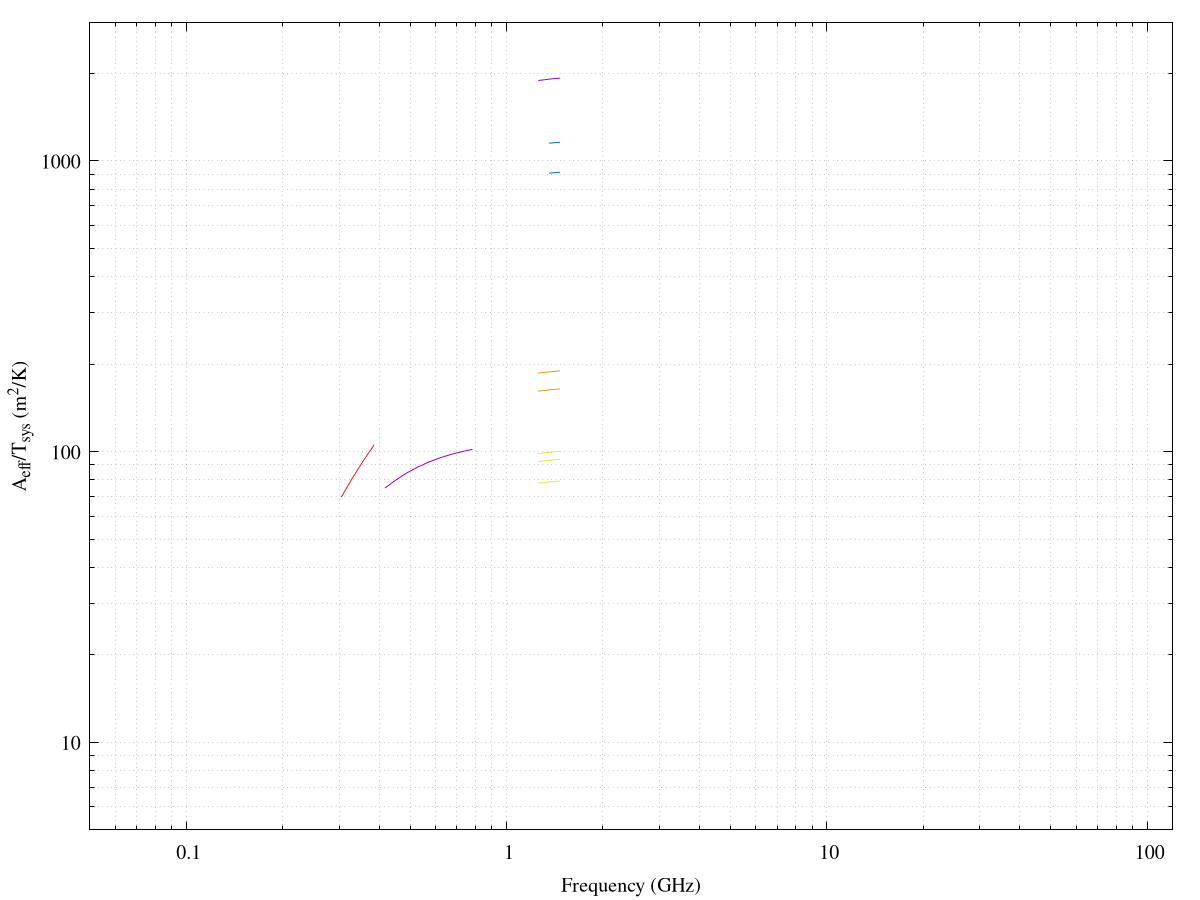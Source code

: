 set term x11 font 'Times, 10'

# SKA1-Mid
# SKA1-Mid SKA dishes only
# MeerKAT
# FAST
# Arecibo
# Effelsberg
# GBT (GBNCC)
# uGMRT
# Parkes
# LOFAR

# constants, functions etc.
pi      = 3.14159
Tsky(x) = 25.2*(0.408/x)**2.75   # x = freq in GHz

fullska(x) = 1.0e+6/(30.0+Tsky(x))

## The telescopes ##
# First the non-SKA single dish components. 
# Let's go for decreasing dish diameter
#

# FAST
fast_func(x)  = 40000.0/(20.0+Tsky(x))
fast(x) = x>=1.530 ? 1/0 : x<=1.230 ? 1/0 : fast_func(x)

# Arecibo
ao_func(x)  = 28704.0/(24.0+Tsky(x)) 
ao_centre(x) = x>=1.57 ? 1/0 : x<=1.27 ? 1/0 : ao_func(x) # 10.4 K/Jy
ao_ring(x) = x>=1.57 ? 1/0 : x<=1.27 ? 1/0 : ao_func(x)*(8.2/10.4) # 8.2 K/Jy

# Effelsberg MB-7 HTRU-N
eff_func(x)  = 0.525*pi*100**2*0.25/(21.0+Tsky(x))
eff_centre(x) = x>=1.4875 ? 1/0 : x<=1.2325 ? 1/0 : eff_func(x)
eff_ring(x) = x>=1.4875 ? 1/0 : x<=1.2325 ? 1/0 : eff_func(x)*(0.455/0.525)

# GBT - GBNCC
gbt_func(x)  = 5520/(23.0+Tsky(x)) # 2 K/Jy
gbt(x) = x>=0.400 ? 1/0 : x<=0.300 ? 1/0 : gbt_func(x)

# Parkes MB-13 HTRU/SUPERB
pks_func(x)  = 0.86*0.86*pi*64**2*0.25/(23.0+Tsky(x))
pks_centre(x) = x>=1.582 ? 1/0 : x<=1.182 ? 1/0 : pks_func(x)            # 0.735 K/Jy
pks_inner(x) = x>=1.582 ? 1/0 : x<=1.182 ? 1/0 : pks_func(x)*0.690/0.735 # 0.690 K/Jy
pks_outer(x) = x>=1.582 ? 1/0 : x<=1.182 ? 1/0 : pks_func(x)*0.581/0.735 # 0.581 K/Jy

# Next add in aperture arrays
#

# uGMRT

# UTMOST
utmost_func(x)  = 0.5*18200.0/(200.0+Tsky(x))
utmost(x) = x>=0.86 ? 1/0 : x<=0.830 ? 1/0 : utmost_func(x) # NB the BW is so narrow it doesn't display

# CHIME
# https://arxiv.org/pdf/1609.00929.pdf
chime_func(x)  = 5520.0/(50.0+Tsky(x))
chime(x) = x>=0.8 ? 1/0 : x<=0.4 ? 1/0 : chime_func(x)

# LOFAR LOTAS
# lt 8

# MWA

# Plot properties
set key bottom right box
unset key
set ylabel "A_{eff}/T_{sys} (m^2/K)" font 'Times, 15'
set xlabel "Frequency (GHz)" font 'Times, 15'
set logscale xy
set xrange [0.050:120.0]
set yrange [5:3000]
set grid mxtics mytics #lt -1 lc rgb 'gray90'
set grid xtics ytics #lt -1 lc rgb 'gray70'
set xtics font "Times, 15"
set ytics font "Times, 15"

# Plot the non-SKA components
plot fast(x) wi li lt 1 title "FAST MB-19", ao_centre(x) wi li lt 6 title "Arecibo MB-7", ao_ring(x) wi li lt 6 notitle, eff_centre(x) wi li lt 4 title "Effelsberg MB-7", eff_ring(x) wi li lt 4 notitle, gbt(x) wi li lt 7 title "GBT", pks_centre(x) wi li lt 5 title "Parkes MB-13", pks_inner(x) wi li lt 5 notitle, pks_outer(x) wi li lt 5 notitle, chime(x) wi li lt 9 title "CHIME", "lofar" u 1:(12.0*$2/(140.0+Tsky($1))) wi li lt 3 title "LOFAR Superterp", "lofar" u 1:((66.0*$2)/(140.0+Tsky($1))) wi li lt 3 title "LOFAR Core", "lofar" u 1:((66.0*$2+14.0*2.0*$2)/(140.0+Tsky($1))) wi li lt 3 title "LOFAR NL"

# Not sure what/how to add uGMRT yet, for pulsar applications
# Coherent GMRT
#, "ugmrt" u ($1*0.001):(30*2760*$4)/($2+$3+Tsky($1*0.001))) wi li title "uGMRT"
# Incoherent GMRT a la GHRSS
#, "ugmrt" u ($1*0.001):((sqrt(30)*2760*$4)/($2+$3+Tsky($1*0.001))) wi li title "uGMRT"
# According to this http://www.gmrt.ncra.tifr.res.in/gmrt_hpage/Users/doc/GMRT-specs.pdf can do 4 beams for incoherent or coherent. It seems the GHRSS did 1 x 32-MHz beam. Coherent gain is v impressive but SS is 30*(25m/25km)^2 is 3*10^-5 worse than for incoherent mode. If it could do lots of beams it would be awesome, especially in the SKA Band 1 region.

# UTMOST - special case as BW is so narrow
#set style line 1 lc -1 lw 1 dashtype 2
#set style line 2 lc -1 lw 1
#set style line 3 lc rgb "#66CDAA" dashtype 2 lw 1
#set style line 4 lc rgb "#66CDAA" lw 1
#set style line 5 lc rgb "#FA8072" dashtype 2 lw 1
#set style line 6 lc rgb "#FA8072" lw 1
set arrow from 0.830,91 to 0.860,91 nohead lt 8 front

# Label the non-SKA single dish components
set label "FAST MB-19" front at 1.15,2100
set label "Arecibo MB-7" front at 1.6,1000
set label "Effelsberg MB-7" front at 1.5,175
set label "GBT" front at 0.32, 70
set label "Parkes MB-13" front at 1.7,100
set label "UTMOST" front at 0.7,80
set label "CHIME" front at 0.42,100
set label "LOFAR HBA (Superterp, core, NL)" front at 0.25,20

# Overplot the SKA-Mid components
replot "skamid_500m_50pct" u 1:2 wi li lt -1 title "SKA1-Mid inner 1 km", "skamid_20km_50pct" u 1:2 wi li lt -1 title "SKA1-Mid inner 20 km", "skamid_full_50pct" u 1:2 wi li lt -1 title "SKA1-Mid (full)"
# MeerKAT alone
replot "mk_500m_50pct" u 1:($2*64.0/38.0) wi li lt 2 title "MeerKAT (full)", "mk_500m_50pct" u 1:2 wi li lt 2 title "MeerKAT inner 1 km"
#replot "skamid_500m_50pct" u 1:2 wi li lt -1 title "SKA1-Mid (SKA1+MeerKAT) inner 1 km", "mk_500m_50pct" u 1:($2*64.0/38.0) wi li lt 2 title "MeerKAT (full)", "mk_500m_50pct" u 1:2 wi li lt 2 title "MeerKAT inner 1 km", "mid_500m_50pct" u 1:2 wi li title "SKA1 dishes only inner 1 km"

# Label the SKA-Mid components
set label "SKA1-Mid (incl. MeerKAT, 1 km, 20 km, full)" front at 2,1500
set label "MeerKAT (1 km, full)" front at 3.3,350

# Overplot the SKA-Low components
replot "ska1-low_full" u ($1):($2/(40.0+Tsky($1))) wi li lt 8, "ska1-low_full" u ($1):((404.0/512.0)*$2/(40.0+Tsky($1))) wi li lt 8, "ska1-low_full" u ($1):((224.0/512.0)*$2/(40.0+Tsky($1))) wi li lt 8

# Label the SKA-Low components
set label "SKA1-Low (1km, 20km, full)" front at 0.092,210 textcolor lt 8


# Full SKA comparison curves
replot fullska(x) lt 0, 0.5*fullska(x) lt 0, 0.1*fullska(x) lt 0, 0.01*fullska(x) lt 0
# Full SKA comparison labels
set label "100% SKA/(30 K + Tsky)" front at 0.11, 750 rotate by 65 textcolor lt 0
set label "50% SKA/(30 K + Tsky)" front at 0.14, 750 rotate by 65 textcolor lt 0
set label "10% SKA/(30 K + Tsky)" front at 0.08, 30 rotate by 65 textcolor lt 0
set label "1% SKA/(30 K + Tsky)" front at 0.15, 15 rotate by 65 textcolor lt 0
replot

# ngVLA
replot "ngvla_core_4.txt" u 1:2 wi li lt 7, "ngvla_core_5.txt" u 1:2 wi li lt 7, "ngvla_core_6.txt" u 1:2 wi li lt 7
replot "ngvla_main_4.txt" u 1:2 wi li lt 7, "ngvla_main_5.txt" u 1:2 wi li lt 7, "ngvla_main_6.txt" u 1:2 wi li lt 7
replot "ngvla_full_4.txt" u 1:2 wi li lt 7, "ngvla_full_5.txt" u 1:2 wi li lt 7, "ngvla_full_6.txt" u 1:2 wi li lt 7
#ngVLA labels
set label "ngVLA (full array: 263 dishes)" front at 25,1700
set label "ngVLA (main array: 214 dishes)" front at 25,1200 
set label "ngVLA (core: 94 dishes)" front at 25,550
replot


set term postscript enhanced color solid font 'Times, 10'
set output "bigplot_1.ps"
replot

